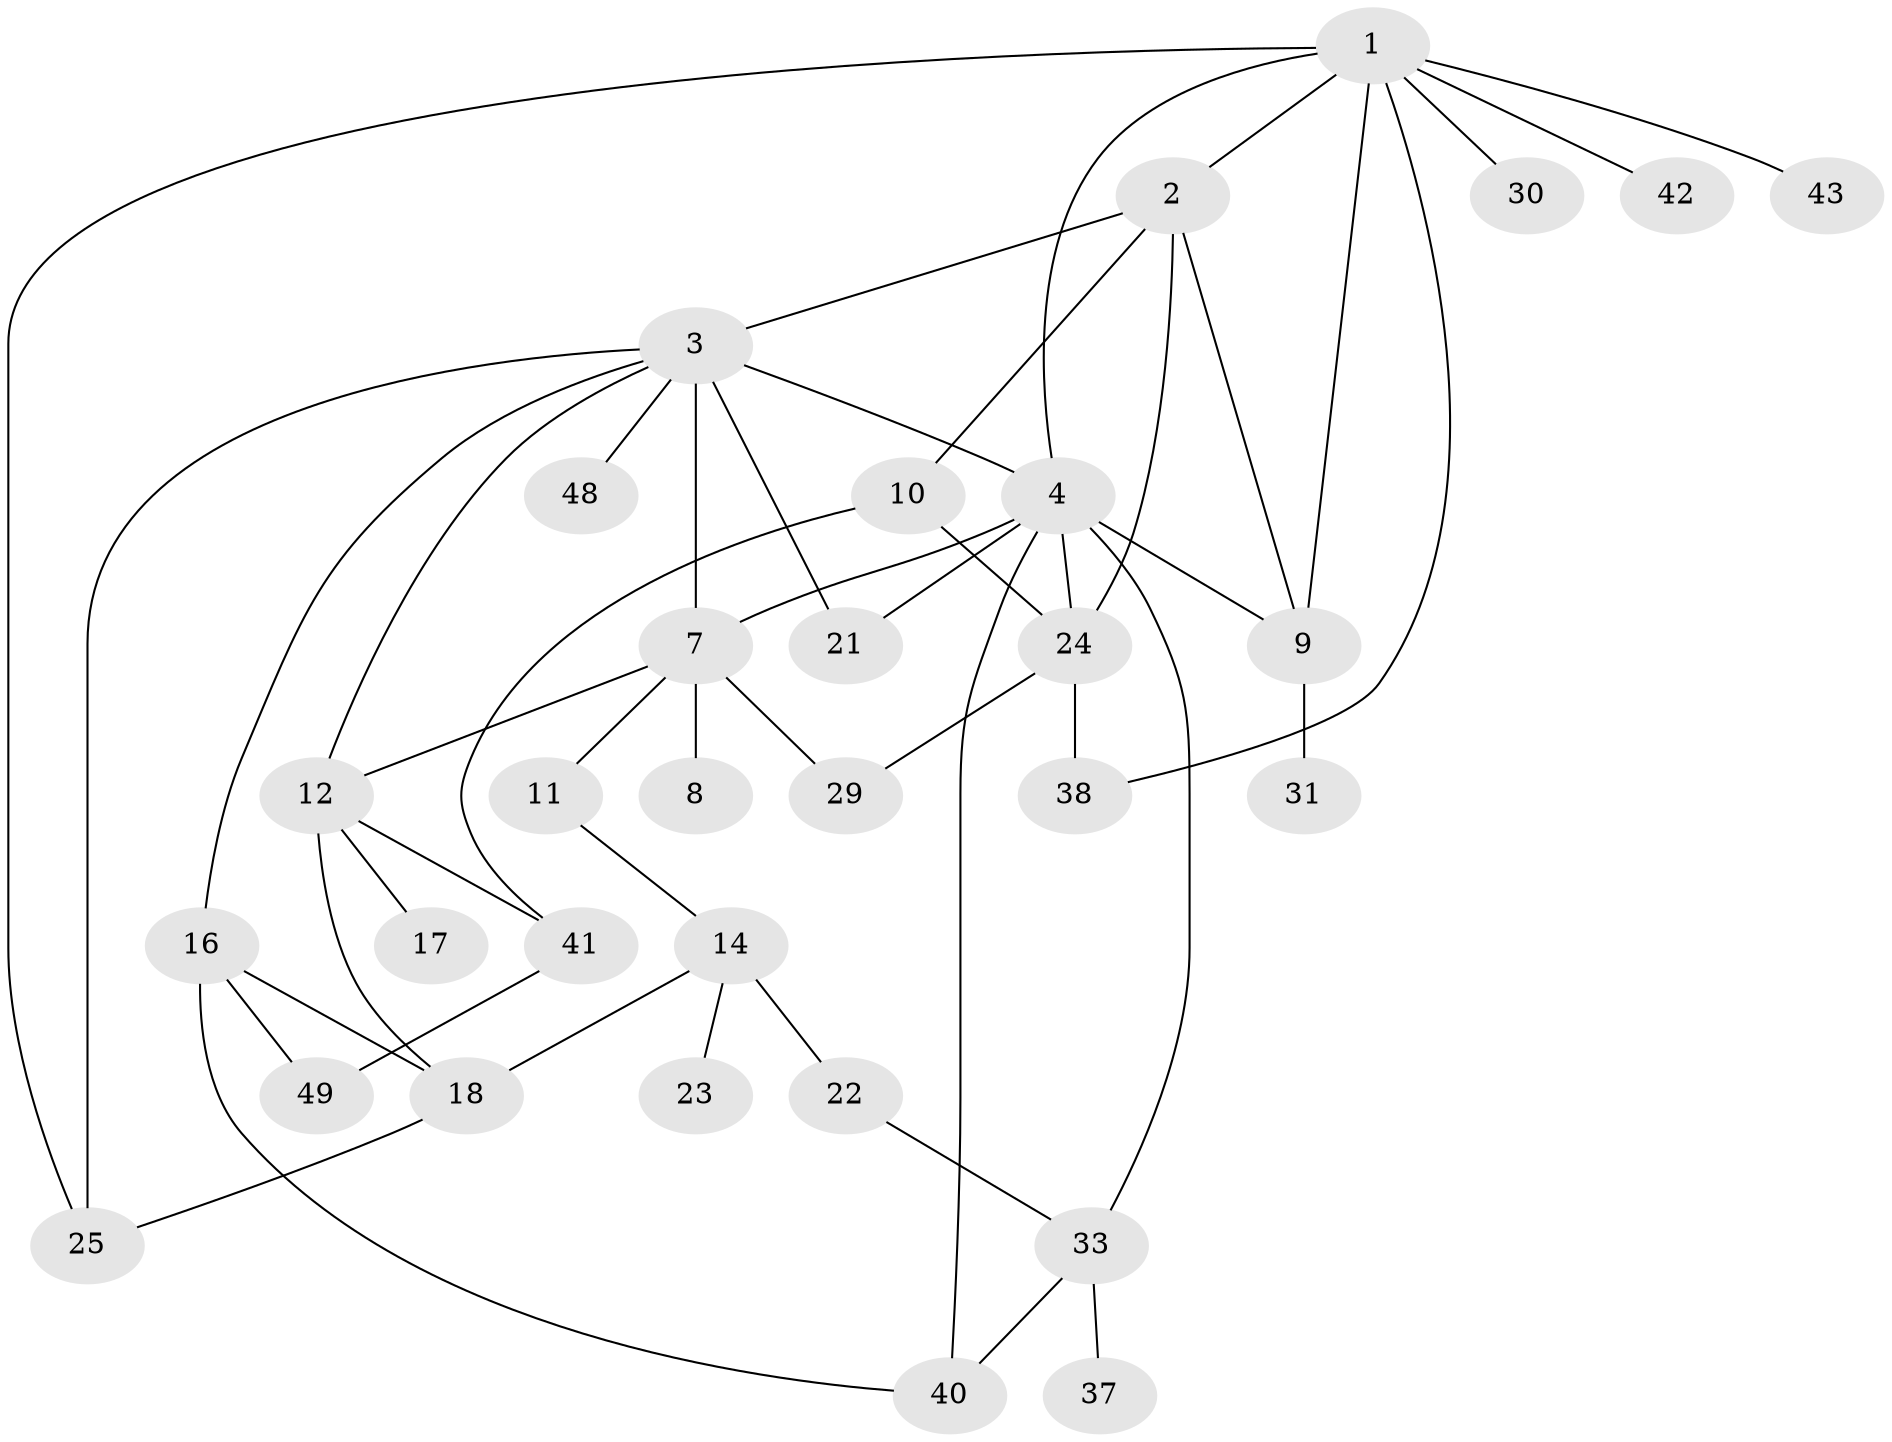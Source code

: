 // original degree distribution, {6: 0.06, 4: 0.16, 5: 0.06, 1: 0.2, 3: 0.22, 2: 0.3}
// Generated by graph-tools (version 1.1) at 2025/41/03/06/25 10:41:26]
// undirected, 31 vertices, 49 edges
graph export_dot {
graph [start="1"]
  node [color=gray90,style=filled];
  1 [super="+32"];
  2 [super="+19"];
  3 [super="+6"];
  4 [super="+5"];
  7 [super="+20"];
  8;
  9 [super="+13"];
  10;
  11;
  12 [super="+44"];
  14 [super="+15"];
  16 [super="+34"];
  17;
  18 [super="+28"];
  21 [super="+26"];
  22 [super="+27"];
  23;
  24 [super="+39"];
  25 [super="+35"];
  29;
  30;
  31 [super="+46"];
  33 [super="+36"];
  37;
  38;
  40 [super="+45"];
  41 [super="+47"];
  42;
  43;
  48 [super="+50"];
  49;
  1 -- 2;
  1 -- 4;
  1 -- 9;
  1 -- 30;
  1 -- 42;
  1 -- 43;
  1 -- 38;
  1 -- 25;
  2 -- 3;
  2 -- 10;
  2 -- 24;
  2 -- 9;
  3 -- 21 [weight=2];
  3 -- 48;
  3 -- 16;
  3 -- 4;
  3 -- 7;
  3 -- 12;
  3 -- 25;
  4 -- 40;
  4 -- 21;
  4 -- 9;
  4 -- 7;
  4 -- 24;
  4 -- 33;
  7 -- 8;
  7 -- 11;
  7 -- 29;
  7 -- 12;
  9 -- 31;
  10 -- 24;
  10 -- 41;
  11 -- 14;
  12 -- 17;
  12 -- 41;
  12 -- 18;
  14 -- 22;
  14 -- 23;
  14 -- 18;
  16 -- 49;
  16 -- 40;
  16 -- 18;
  18 -- 25;
  22 -- 33;
  24 -- 29;
  24 -- 38;
  33 -- 40;
  33 -- 37;
  41 -- 49;
}
